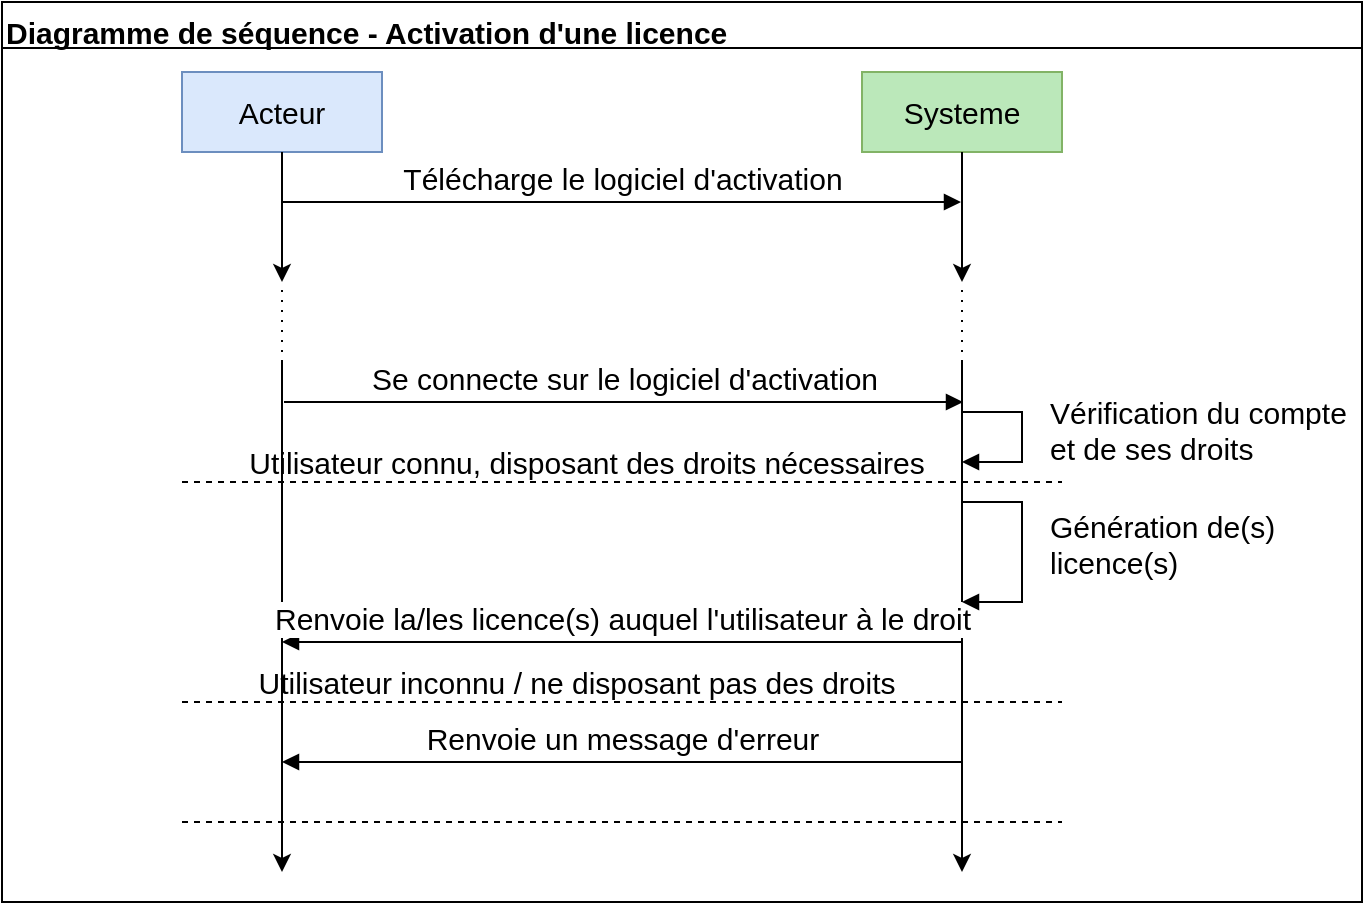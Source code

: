 <mxfile version="15.8.3" type="device"><diagram id="ehqDJ8EhnzG57GSSyQ16" name="Page-1"><mxGraphModel dx="519" dy="796" grid="1" gridSize="10" guides="1" tooltips="1" connect="1" arrows="1" fold="1" page="1" pageScale="1" pageWidth="850" pageHeight="1100" math="0" shadow="0"><root><mxCell id="0"/><mxCell id="1" parent="0"/><mxCell id="-2VmNVi7tn6QsRxCXmfg-17" value="" style="group;fontSize=15;" vertex="1" connectable="0" parent="1"><mxGeometry x="935" y="50" width="680" height="450" as="geometry"/></mxCell><mxCell id="-2VmNVi7tn6QsRxCXmfg-18" style="edgeStyle=orthogonalEdgeStyle;orthogonalLoop=1;jettySize=auto;html=1;shadow=0;fontSize=15;rounded=0;" edge="1" parent="-2VmNVi7tn6QsRxCXmfg-17"><mxGeometry relative="1" as="geometry"><mxPoint x="140" y="435" as="targetPoint"/><mxPoint x="140" y="180" as="sourcePoint"/></mxGeometry></mxCell><mxCell id="-2VmNVi7tn6QsRxCXmfg-19" value="Acteur" style="whiteSpace=wrap;html=1;shadow=0;fontSize=15;fillColor=#dae8fc;strokeColor=#6c8ebf;rounded=0;" vertex="1" parent="-2VmNVi7tn6QsRxCXmfg-17"><mxGeometry x="90" y="35" width="100" height="40" as="geometry"/></mxCell><mxCell id="-2VmNVi7tn6QsRxCXmfg-20" style="edgeStyle=orthogonalEdgeStyle;orthogonalLoop=1;jettySize=auto;html=1;shadow=0;fontSize=15;rounded=0;" edge="1" parent="-2VmNVi7tn6QsRxCXmfg-17"><mxGeometry relative="1" as="geometry"><mxPoint x="480" y="435" as="targetPoint"/><mxPoint x="480" y="180" as="sourcePoint"/></mxGeometry></mxCell><mxCell id="-2VmNVi7tn6QsRxCXmfg-21" value="Systeme" style="whiteSpace=wrap;html=1;shadow=0;fontSize=15;fillColor=#BBE8BA;strokeColor=#82b366;rounded=0;" vertex="1" parent="-2VmNVi7tn6QsRxCXmfg-17"><mxGeometry x="430" y="35" width="100" height="40" as="geometry"/></mxCell><mxCell id="-2VmNVi7tn6QsRxCXmfg-22" value="Diagramme de séquence - Activation d'une licence" style="swimlane;pointerEvents=0;verticalAlign=top;startSize=23;align=left;rounded=0;fontSize=15;" vertex="1" parent="-2VmNVi7tn6QsRxCXmfg-17"><mxGeometry width="680" height="450" as="geometry"/></mxCell><mxCell id="-2VmNVi7tn6QsRxCXmfg-23" value="" style="endArrow=none;dashed=1;html=1;dashPattern=1 4;strokeWidth=1;rounded=0;fontSize=15;" edge="1" parent="-2VmNVi7tn6QsRxCXmfg-22"><mxGeometry width="50" height="50" relative="1" as="geometry"><mxPoint x="140" y="180" as="sourcePoint"/><mxPoint x="140" y="140" as="targetPoint"/></mxGeometry></mxCell><mxCell id="-2VmNVi7tn6QsRxCXmfg-24" value="" style="endArrow=none;dashed=1;html=1;dashPattern=1 4;strokeWidth=1;rounded=0;fontSize=15;" edge="1" parent="-2VmNVi7tn6QsRxCXmfg-22"><mxGeometry width="50" height="50" relative="1" as="geometry"><mxPoint x="480" y="180" as="sourcePoint"/><mxPoint x="480" y="140" as="targetPoint"/></mxGeometry></mxCell><mxCell id="-2VmNVi7tn6QsRxCXmfg-25" value="Télécharge le logiciel d'activation" style="html=1;verticalAlign=bottom;endArrow=block;fontSize=15;shadow=0;rounded=0;" edge="1" parent="-2VmNVi7tn6QsRxCXmfg-22"><mxGeometry x="90" y="20" width="80" as="geometry"><mxPoint x="140" y="100" as="sourcePoint"/><mxPoint x="479.5" y="100" as="targetPoint"/></mxGeometry></mxCell><mxCell id="-2VmNVi7tn6QsRxCXmfg-26" value="Se connecte sur le logiciel d'activation" style="html=1;verticalAlign=bottom;endArrow=block;fontSize=15;shadow=0;rounded=0;" edge="1" parent="-2VmNVi7tn6QsRxCXmfg-22"><mxGeometry x="-844" y="70" width="80" as="geometry"><mxPoint x="141" y="200" as="sourcePoint"/><mxPoint x="480.5" y="200" as="targetPoint"/></mxGeometry></mxCell><mxCell id="-2VmNVi7tn6QsRxCXmfg-27" value="&lt;div style=&quot;font-size: 15px;&quot;&gt;Vérification du compte &lt;br style=&quot;font-size: 15px;&quot;&gt;&lt;/div&gt;&lt;div style=&quot;font-size: 15px;&quot;&gt;et de ses droits&amp;nbsp; &lt;/div&gt;" style="edgeStyle=orthogonalEdgeStyle;html=1;align=left;spacingLeft=2;endArrow=block;fontSize=15;shadow=0;rounded=0;" edge="1" parent="-2VmNVi7tn6QsRxCXmfg-22"><mxGeometry x="-0.077" y="10" relative="1" as="geometry"><mxPoint x="480" y="205" as="sourcePoint"/><Array as="points"><mxPoint x="510" y="205"/><mxPoint x="510" y="230"/><mxPoint x="480" y="230"/></Array><mxPoint x="480" y="230" as="targetPoint"/><mxPoint as="offset"/></mxGeometry></mxCell><mxCell id="-2VmNVi7tn6QsRxCXmfg-28" value="" style="endArrow=none;dashed=1;html=1;shadow=0;fontSize=15;rounded=0;" edge="1" parent="-2VmNVi7tn6QsRxCXmfg-22"><mxGeometry x="90" y="390" width="50" height="50" as="geometry"><mxPoint x="90" y="410" as="sourcePoint"/><mxPoint x="530" y="410" as="targetPoint"/></mxGeometry></mxCell><mxCell id="-2VmNVi7tn6QsRxCXmfg-29" value="Renvoie un message d'erreur " style="html=1;verticalAlign=bottom;endArrow=block;shadow=0;fontSize=15;rounded=0;" edge="1" parent="-2VmNVi7tn6QsRxCXmfg-22"><mxGeometry width="80" relative="1" as="geometry"><mxPoint x="480" y="380" as="sourcePoint"/><mxPoint x="140" y="380" as="targetPoint"/></mxGeometry></mxCell><mxCell id="-2VmNVi7tn6QsRxCXmfg-30" value="" style="endArrow=none;dashed=1;html=1;shadow=0;fontSize=15;rounded=0;" edge="1" parent="-2VmNVi7tn6QsRxCXmfg-22"><mxGeometry x="90" y="330" width="50" height="50" as="geometry"><mxPoint x="90" y="350" as="sourcePoint"/><mxPoint x="530" y="350" as="targetPoint"/></mxGeometry></mxCell><mxCell id="-2VmNVi7tn6QsRxCXmfg-31" value="&lt;div style=&quot;font-size: 15px&quot;&gt;Utilisateur inconnu / ne disposant pas des droits &lt;br style=&quot;font-size: 15px&quot;&gt; &lt;/div&gt;" style="text;html=1;align=center;verticalAlign=middle;resizable=0;points=[];autosize=1;strokeColor=none;fillColor=none;fontSize=15;rounded=0;" vertex="1" parent="-2VmNVi7tn6QsRxCXmfg-22"><mxGeometry x="137" y="330" width="300" height="20" as="geometry"/></mxCell><mxCell id="-2VmNVi7tn6QsRxCXmfg-32" value="Renvoie la/les licence(s) auquel l'utilisateur à le droit" style="html=1;verticalAlign=bottom;endArrow=block;shadow=0;fontSize=15;rounded=0;" edge="1" parent="-2VmNVi7tn6QsRxCXmfg-22"><mxGeometry width="80" relative="1" as="geometry"><mxPoint x="480" y="320" as="sourcePoint"/><mxPoint x="140" y="320" as="targetPoint"/></mxGeometry></mxCell><mxCell id="-2VmNVi7tn6QsRxCXmfg-33" value="&lt;div style=&quot;font-size: 15px;&quot;&gt;Génération de(s) &lt;br style=&quot;font-size: 15px;&quot;&gt;&lt;/div&gt;&lt;div style=&quot;font-size: 15px;&quot;&gt;licence(s)&lt;/div&gt;" style="edgeStyle=orthogonalEdgeStyle;html=1;align=left;spacingLeft=2;endArrow=block;fontSize=15;shadow=0;rounded=0;" edge="1" parent="-2VmNVi7tn6QsRxCXmfg-22"><mxGeometry x="-0.077" y="10" relative="1" as="geometry"><mxPoint x="480" y="250" as="sourcePoint"/><Array as="points"><mxPoint x="510" y="250"/><mxPoint x="510" y="300"/><mxPoint x="480" y="300"/></Array><mxPoint x="480" y="300" as="targetPoint"/><mxPoint as="offset"/></mxGeometry></mxCell><mxCell id="-2VmNVi7tn6QsRxCXmfg-34" value="Utilisateur connu, disposant des droits nécessaires" style="text;html=1;align=center;verticalAlign=middle;resizable=0;points=[];autosize=1;strokeColor=none;fillColor=none;fontSize=15;rounded=0;" vertex="1" parent="-2VmNVi7tn6QsRxCXmfg-22"><mxGeometry x="137.001" y="220" width="310" height="20" as="geometry"/></mxCell><mxCell id="-2VmNVi7tn6QsRxCXmfg-35" value="" style="endArrow=none;dashed=1;html=1;shadow=0;fontSize=15;rounded=0;" edge="1" parent="-2VmNVi7tn6QsRxCXmfg-22"><mxGeometry x="-845" y="170" width="50" height="50" as="geometry"><mxPoint x="90" y="240" as="sourcePoint"/><mxPoint x="530" y="240" as="targetPoint"/></mxGeometry></mxCell><mxCell id="-2VmNVi7tn6QsRxCXmfg-36" style="edgeStyle=orthogonalEdgeStyle;rounded=0;orthogonalLoop=1;jettySize=auto;html=1;fontSize=15;" edge="1" parent="1" source="-2VmNVi7tn6QsRxCXmfg-19"><mxGeometry relative="1" as="geometry"><mxPoint x="1075" y="190" as="targetPoint"/></mxGeometry></mxCell><mxCell id="-2VmNVi7tn6QsRxCXmfg-37" style="edgeStyle=orthogonalEdgeStyle;rounded=0;orthogonalLoop=1;jettySize=auto;html=1;fontSize=15;" edge="1" parent="1" source="-2VmNVi7tn6QsRxCXmfg-21"><mxGeometry relative="1" as="geometry"><mxPoint x="1415" y="190" as="targetPoint"/></mxGeometry></mxCell></root></mxGraphModel></diagram></mxfile>